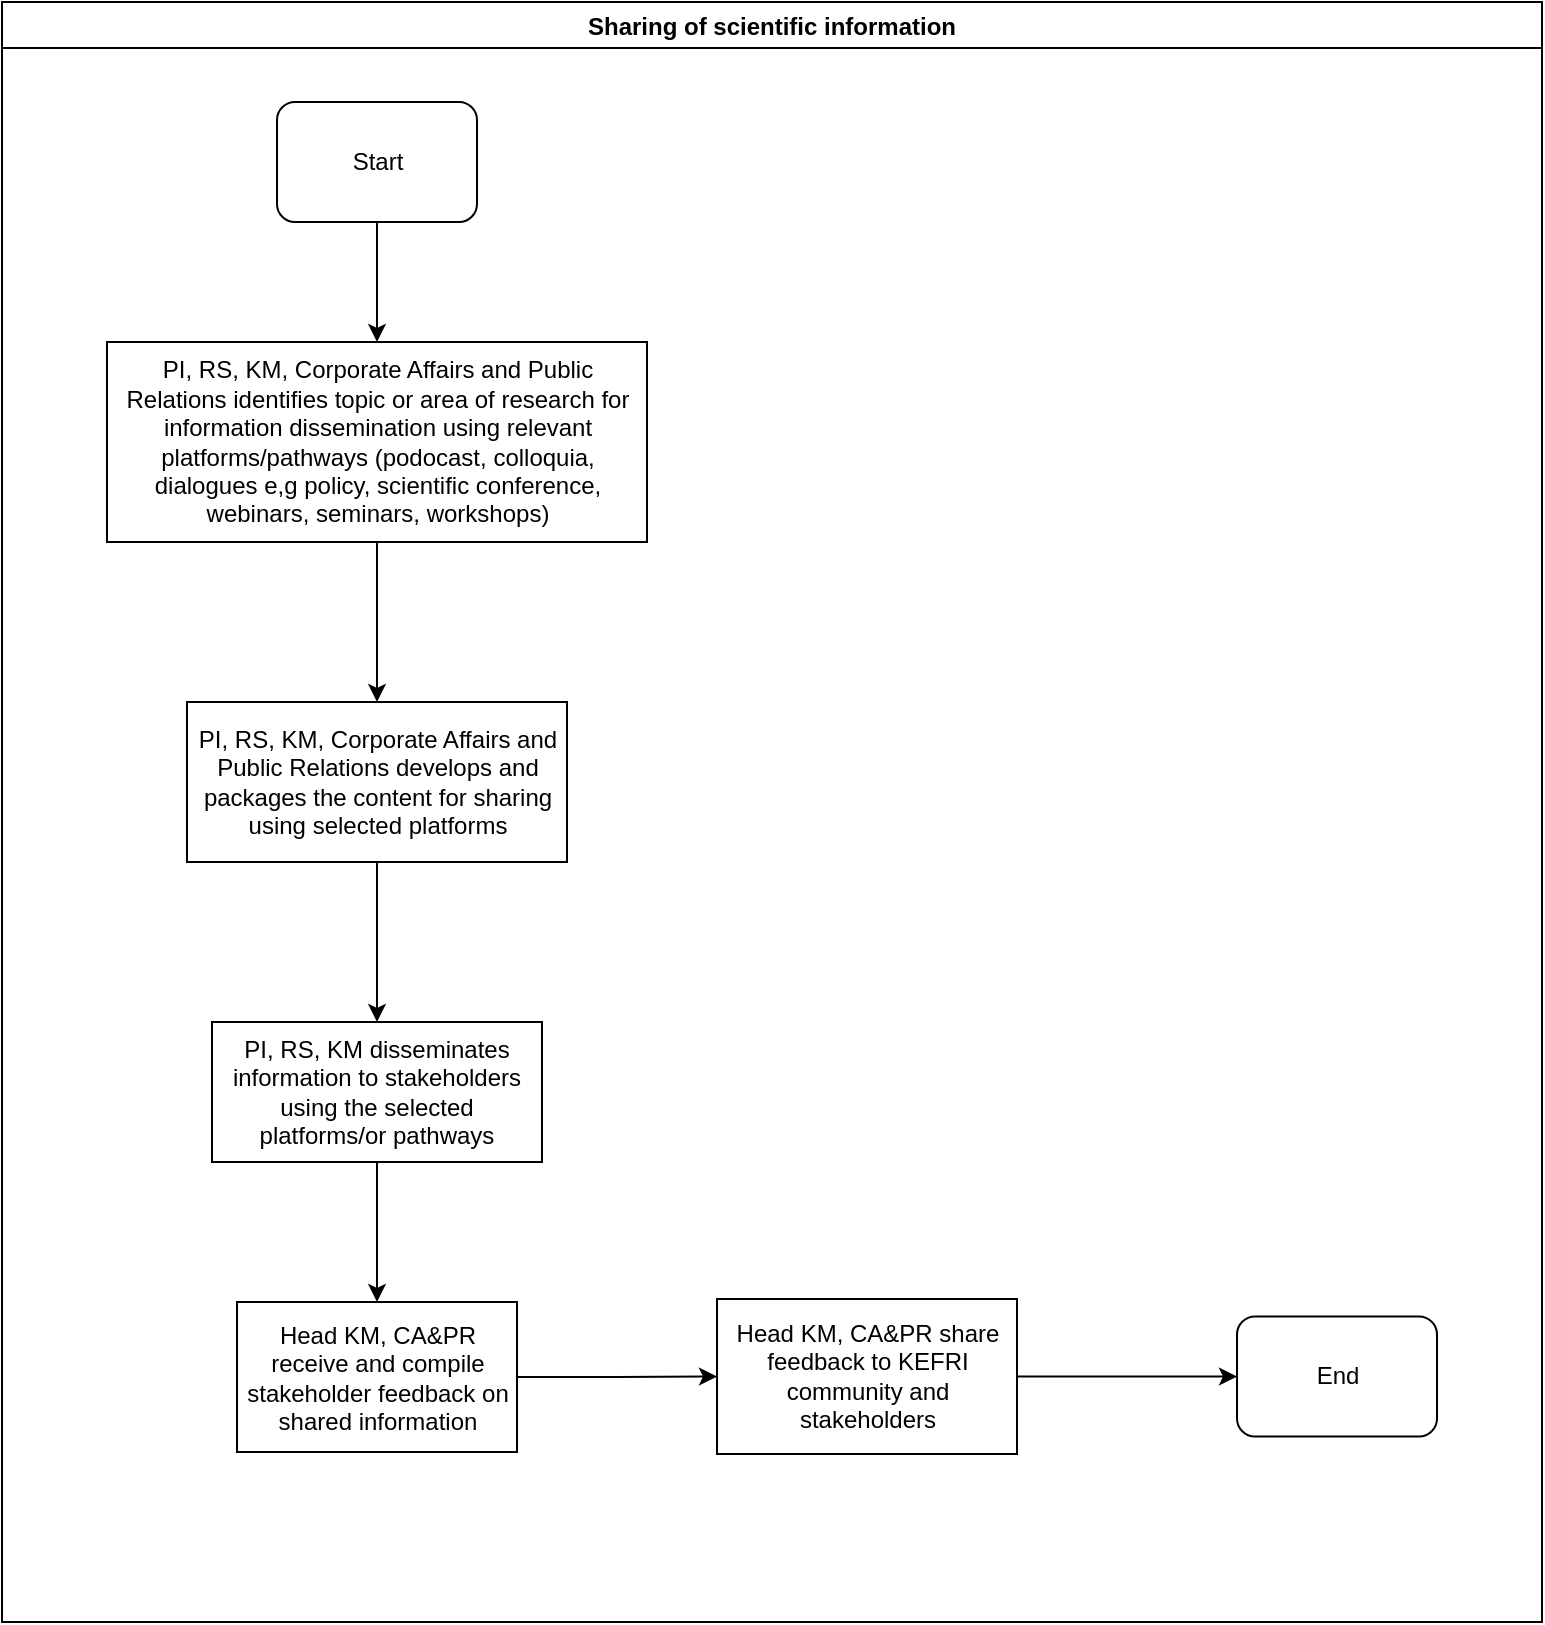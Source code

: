 <mxfile version="14.2.7" type="github">
  <diagram id="o-iGnY0mDEb7yioBF5pD" name="Page-1">
    <mxGraphModel dx="1038" dy="547" grid="1" gridSize="10" guides="1" tooltips="1" connect="1" arrows="1" fold="1" page="1" pageScale="1" pageWidth="1169" pageHeight="827" math="0" shadow="0">
      <root>
        <mxCell id="0" />
        <mxCell id="1" parent="0" />
        <mxCell id="jialteLq5rZHsZwc3br7-1" value="Sharing of scientific information" style="swimlane;" vertex="1" parent="1">
          <mxGeometry x="10" y="10" width="770" height="810" as="geometry" />
        </mxCell>
        <mxCell id="jialteLq5rZHsZwc3br7-2" value="Start" style="rounded=1;whiteSpace=wrap;html=1;" vertex="1" parent="jialteLq5rZHsZwc3br7-1">
          <mxGeometry x="137.5" y="50" width="100" height="60" as="geometry" />
        </mxCell>
        <mxCell id="jialteLq5rZHsZwc3br7-5" value="PI, RS, KM, Corporate Affairs and Public Relations identifies topic or area of research for information dissemination using relevant platforms/pathways (podocast, colloquia, dialogues e,g policy, scientific conference, webinars, seminars, workshops)" style="rounded=0;whiteSpace=wrap;html=1;" vertex="1" parent="jialteLq5rZHsZwc3br7-1">
          <mxGeometry x="52.5" y="170" width="270" height="100" as="geometry" />
        </mxCell>
        <mxCell id="jialteLq5rZHsZwc3br7-4" value="" style="edgeStyle=orthogonalEdgeStyle;rounded=0;orthogonalLoop=1;jettySize=auto;html=1;" edge="1" parent="jialteLq5rZHsZwc3br7-1" source="jialteLq5rZHsZwc3br7-2" target="jialteLq5rZHsZwc3br7-5">
          <mxGeometry relative="1" as="geometry">
            <mxPoint x="187.5" y="190" as="targetPoint" />
          </mxGeometry>
        </mxCell>
        <mxCell id="jialteLq5rZHsZwc3br7-6" value="PI, RS, KM, Corporate Affairs and Public Relations develops and packages the content for sharing using selected platforms" style="whiteSpace=wrap;html=1;rounded=0;" vertex="1" parent="jialteLq5rZHsZwc3br7-1">
          <mxGeometry x="92.5" y="350" width="190" height="80" as="geometry" />
        </mxCell>
        <mxCell id="jialteLq5rZHsZwc3br7-7" value="" style="edgeStyle=orthogonalEdgeStyle;rounded=0;orthogonalLoop=1;jettySize=auto;html=1;" edge="1" parent="jialteLq5rZHsZwc3br7-1" source="jialteLq5rZHsZwc3br7-5" target="jialteLq5rZHsZwc3br7-6">
          <mxGeometry relative="1" as="geometry" />
        </mxCell>
        <mxCell id="jialteLq5rZHsZwc3br7-8" value="PI, RS, KM disseminates information to stakeholders using the selected platforms/or pathways" style="whiteSpace=wrap;html=1;rounded=0;" vertex="1" parent="jialteLq5rZHsZwc3br7-1">
          <mxGeometry x="105" y="510" width="165" height="70" as="geometry" />
        </mxCell>
        <mxCell id="jialteLq5rZHsZwc3br7-9" value="" style="edgeStyle=orthogonalEdgeStyle;rounded=0;orthogonalLoop=1;jettySize=auto;html=1;" edge="1" parent="jialteLq5rZHsZwc3br7-1" source="jialteLq5rZHsZwc3br7-6" target="jialteLq5rZHsZwc3br7-8">
          <mxGeometry relative="1" as="geometry" />
        </mxCell>
        <mxCell id="jialteLq5rZHsZwc3br7-10" value="Head KM, CA&amp;amp;PR receive and compile stakeholder feedback on shared information" style="whiteSpace=wrap;html=1;rounded=0;" vertex="1" parent="jialteLq5rZHsZwc3br7-1">
          <mxGeometry x="117.5" y="650" width="140" height="75" as="geometry" />
        </mxCell>
        <mxCell id="jialteLq5rZHsZwc3br7-11" value="" style="edgeStyle=orthogonalEdgeStyle;rounded=0;orthogonalLoop=1;jettySize=auto;html=1;" edge="1" parent="jialteLq5rZHsZwc3br7-1" source="jialteLq5rZHsZwc3br7-8" target="jialteLq5rZHsZwc3br7-10">
          <mxGeometry relative="1" as="geometry" />
        </mxCell>
        <mxCell id="jialteLq5rZHsZwc3br7-14" value="Head KM, CA&amp;amp;PR share feedback to KEFRI community and stakeholders" style="whiteSpace=wrap;html=1;rounded=0;" vertex="1" parent="jialteLq5rZHsZwc3br7-1">
          <mxGeometry x="357.5" y="648.5" width="150" height="77.5" as="geometry" />
        </mxCell>
        <mxCell id="jialteLq5rZHsZwc3br7-15" value="" style="edgeStyle=orthogonalEdgeStyle;rounded=0;orthogonalLoop=1;jettySize=auto;html=1;" edge="1" parent="jialteLq5rZHsZwc3br7-1" source="jialteLq5rZHsZwc3br7-10" target="jialteLq5rZHsZwc3br7-14">
          <mxGeometry relative="1" as="geometry" />
        </mxCell>
        <mxCell id="jialteLq5rZHsZwc3br7-18" value="End" style="rounded=1;whiteSpace=wrap;html=1;" vertex="1" parent="jialteLq5rZHsZwc3br7-1">
          <mxGeometry x="617.5" y="657.25" width="100" height="60" as="geometry" />
        </mxCell>
        <mxCell id="jialteLq5rZHsZwc3br7-17" value="" style="edgeStyle=orthogonalEdgeStyle;rounded=0;orthogonalLoop=1;jettySize=auto;html=1;entryX=0;entryY=0.5;entryDx=0;entryDy=0;" edge="1" parent="jialteLq5rZHsZwc3br7-1" source="jialteLq5rZHsZwc3br7-14" target="jialteLq5rZHsZwc3br7-18">
          <mxGeometry relative="1" as="geometry">
            <mxPoint x="602.5" y="687.3" as="targetPoint" />
          </mxGeometry>
        </mxCell>
      </root>
    </mxGraphModel>
  </diagram>
</mxfile>
